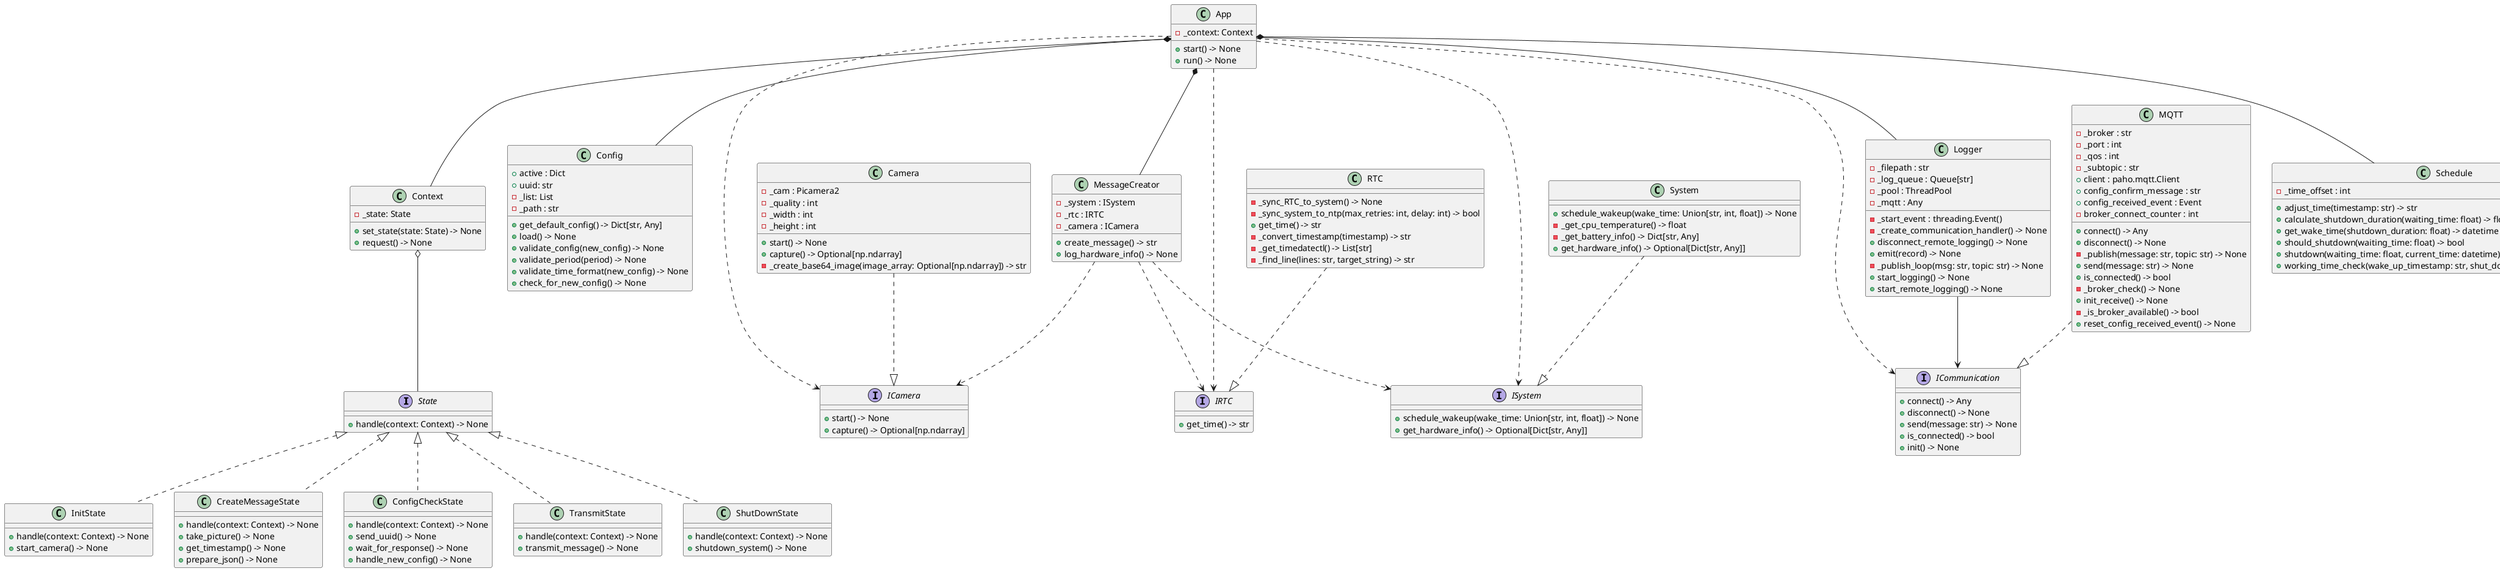 @startuml Class diagram
set namespaceSeparator none

interface "State" {
  + handle(context: Context) -> None
}

class "Context" {
  - _state: State
  + set_state(state: State) -> None
  + request() -> None
}

class "InitState" {
  + handle(context: Context) -> None
  + start_camera() -> None
}

class "CreateMessageState" {
  + handle(context: Context) -> None
  + take_picture() -> None
  + get_timestamp() -> None
  + prepare_json() -> None
}

class "ConfigCheckState" {
  + handle(context: Context) -> None
  + send_uuid() -> None
  + wait_for_response() -> None
  + handle_new_config() -> None
}

class "TransmitState" {
  + handle(context: Context) -> None
  + transmit_message() -> None
}

class "ShutDownState" {
  + handle(context: Context) -> None
  + shutdown_system() -> None
}

class App {
  - _context: Context
  + start() -> None
  + run() -> None
}

class Config {
  + active : Dict
  + uuid: str
  - _list: List
  - _path : str
  + get_default_config() -> Dict[str, Any]
  + load() -> None
  + validate_config(new_config) -> None
  + validate_period(period) -> None
  + validate_time_format(new_config) -> None
  + check_for_new_config() -> None
}

interface ICamera {
  + start() -> None
  + capture() -> Optional[np.ndarray]
}

class Camera {
  - _cam : Picamera2
  - _quality : int
  - _width : int
  - _height : int
  + start() -> None
  + capture() -> Optional[np.ndarray]
  - _create_base64_image(image_array: Optional[np.ndarray]) -> str
}

class Logger {
  - _filepath : str
  - _log_queue : Queue[str]
  - _pool : ThreadPool
  - _start_event : threading.Event()
  - _mqtt : Any
  - _create_communication_handler() -> None
  + disconnect_remote_logging() -> None
  + emit(record) -> None
  - _publish_loop(msg: str, topic: str) -> None
  + start_logging() -> None
  + start_remote_logging() -> None
}

interface ICommunication {
  + connect() -> Any
  + disconnect() -> None
  + send(message: str) -> None
  + is_connected() -> bool
  + init() -> None
}

class MQTT {
  - _broker : str
  - _port : int
  - _qos : int
  - _subtopic : str
  + client : paho.mqtt.Client
  + config_confirm_message : str
  + config_received_event : Event
  - broker_connect_counter : int
  + connect() -> Any
  + disconnect() -> None
  - _publish(message: str, topic: str) -> None
  + send(message: str) -> None
  + is_connected() -> bool
  - _broker_check() -> None
  + init_receive() -> None
  - _is_broker_available() -> bool
  + reset_config_received_event() -> None
}

class Schedule {
  - _time_offset : int
  + adjust_time(timestamp: str) -> str
  + calculate_shutdown_duration(waiting_time: float) -> float
  + get_wake_time(shutdown_duration: float) -> datetime
  + should_shutdown(waiting_time: float) -> bool
  + shutdown(waiting_time: float, current_time: datetime) -> None
  + working_time_check(wake_up_timestamp: str, shut_down_timestamp: str) -> None
}

interface IRTC {
  + get_time() -> str
}

class RTC {
  - _sync_RTC_to_system() -> None
  - _sync_system_to_ntp(max_retries: int, delay: int) -> bool
  + get_time() -> str
  - _convert_timestamp(timestamp) -> str
  - _get_timedatectl() -> List[str]
  - _find_line(lines: str, target_string) -> str
}

interface ISystem {
  + schedule_wakeup(wake_time: Union[str, int, float]) -> None
  + get_hardware_info() -> Optional[Dict[str, Any]]
}

class System {
  + schedule_wakeup(wake_time: Union[str, int, float]) -> None
  - _get_cpu_temperature() -> float
  - _get_battery_info() -> Dict[str, Any]
  + get_hardware_info() -> Optional[Dict[str, Any]]
}

class MessageCreator {
  - _system : ISystem
  - _rtc : IRTC
  - _camera : ICamera
  + create_message() -> str
  + log_hardware_info() -> None
}

State <|.. InitState
State <|.. CreateMessageState
State <|.. ConfigCheckState
State <|.. TransmitState
State <|.. ShutDownState

Context o-- State
App *-- Context

App *-- Config
App -- Logger
App *-- Schedule
App *-- MessageCreator
App ..> ICamera
App ..> ICommunication
App ..> ISystem
App ..> IRTC
MessageCreator ..> ISystem
MessageCreator ..> IRTC
MessageCreator ..> ICamera
Logger --> ICommunication
MQTT ..|> ICommunication
RTC ..|> IRTC
System ..|> ISystem
Camera ..|> ICamera
@enduml